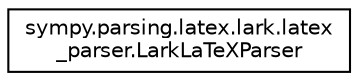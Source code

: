 digraph "Graphical Class Hierarchy"
{
 // LATEX_PDF_SIZE
  edge [fontname="Helvetica",fontsize="10",labelfontname="Helvetica",labelfontsize="10"];
  node [fontname="Helvetica",fontsize="10",shape=record];
  rankdir="LR";
  Node0 [label="sympy.parsing.latex.lark.latex\l_parser.LarkLaTeXParser",height=0.2,width=0.4,color="black", fillcolor="white", style="filled",URL="$classsympy_1_1parsing_1_1latex_1_1lark_1_1latex__parser_1_1LarkLaTeXParser.html",tooltip=" "];
}
